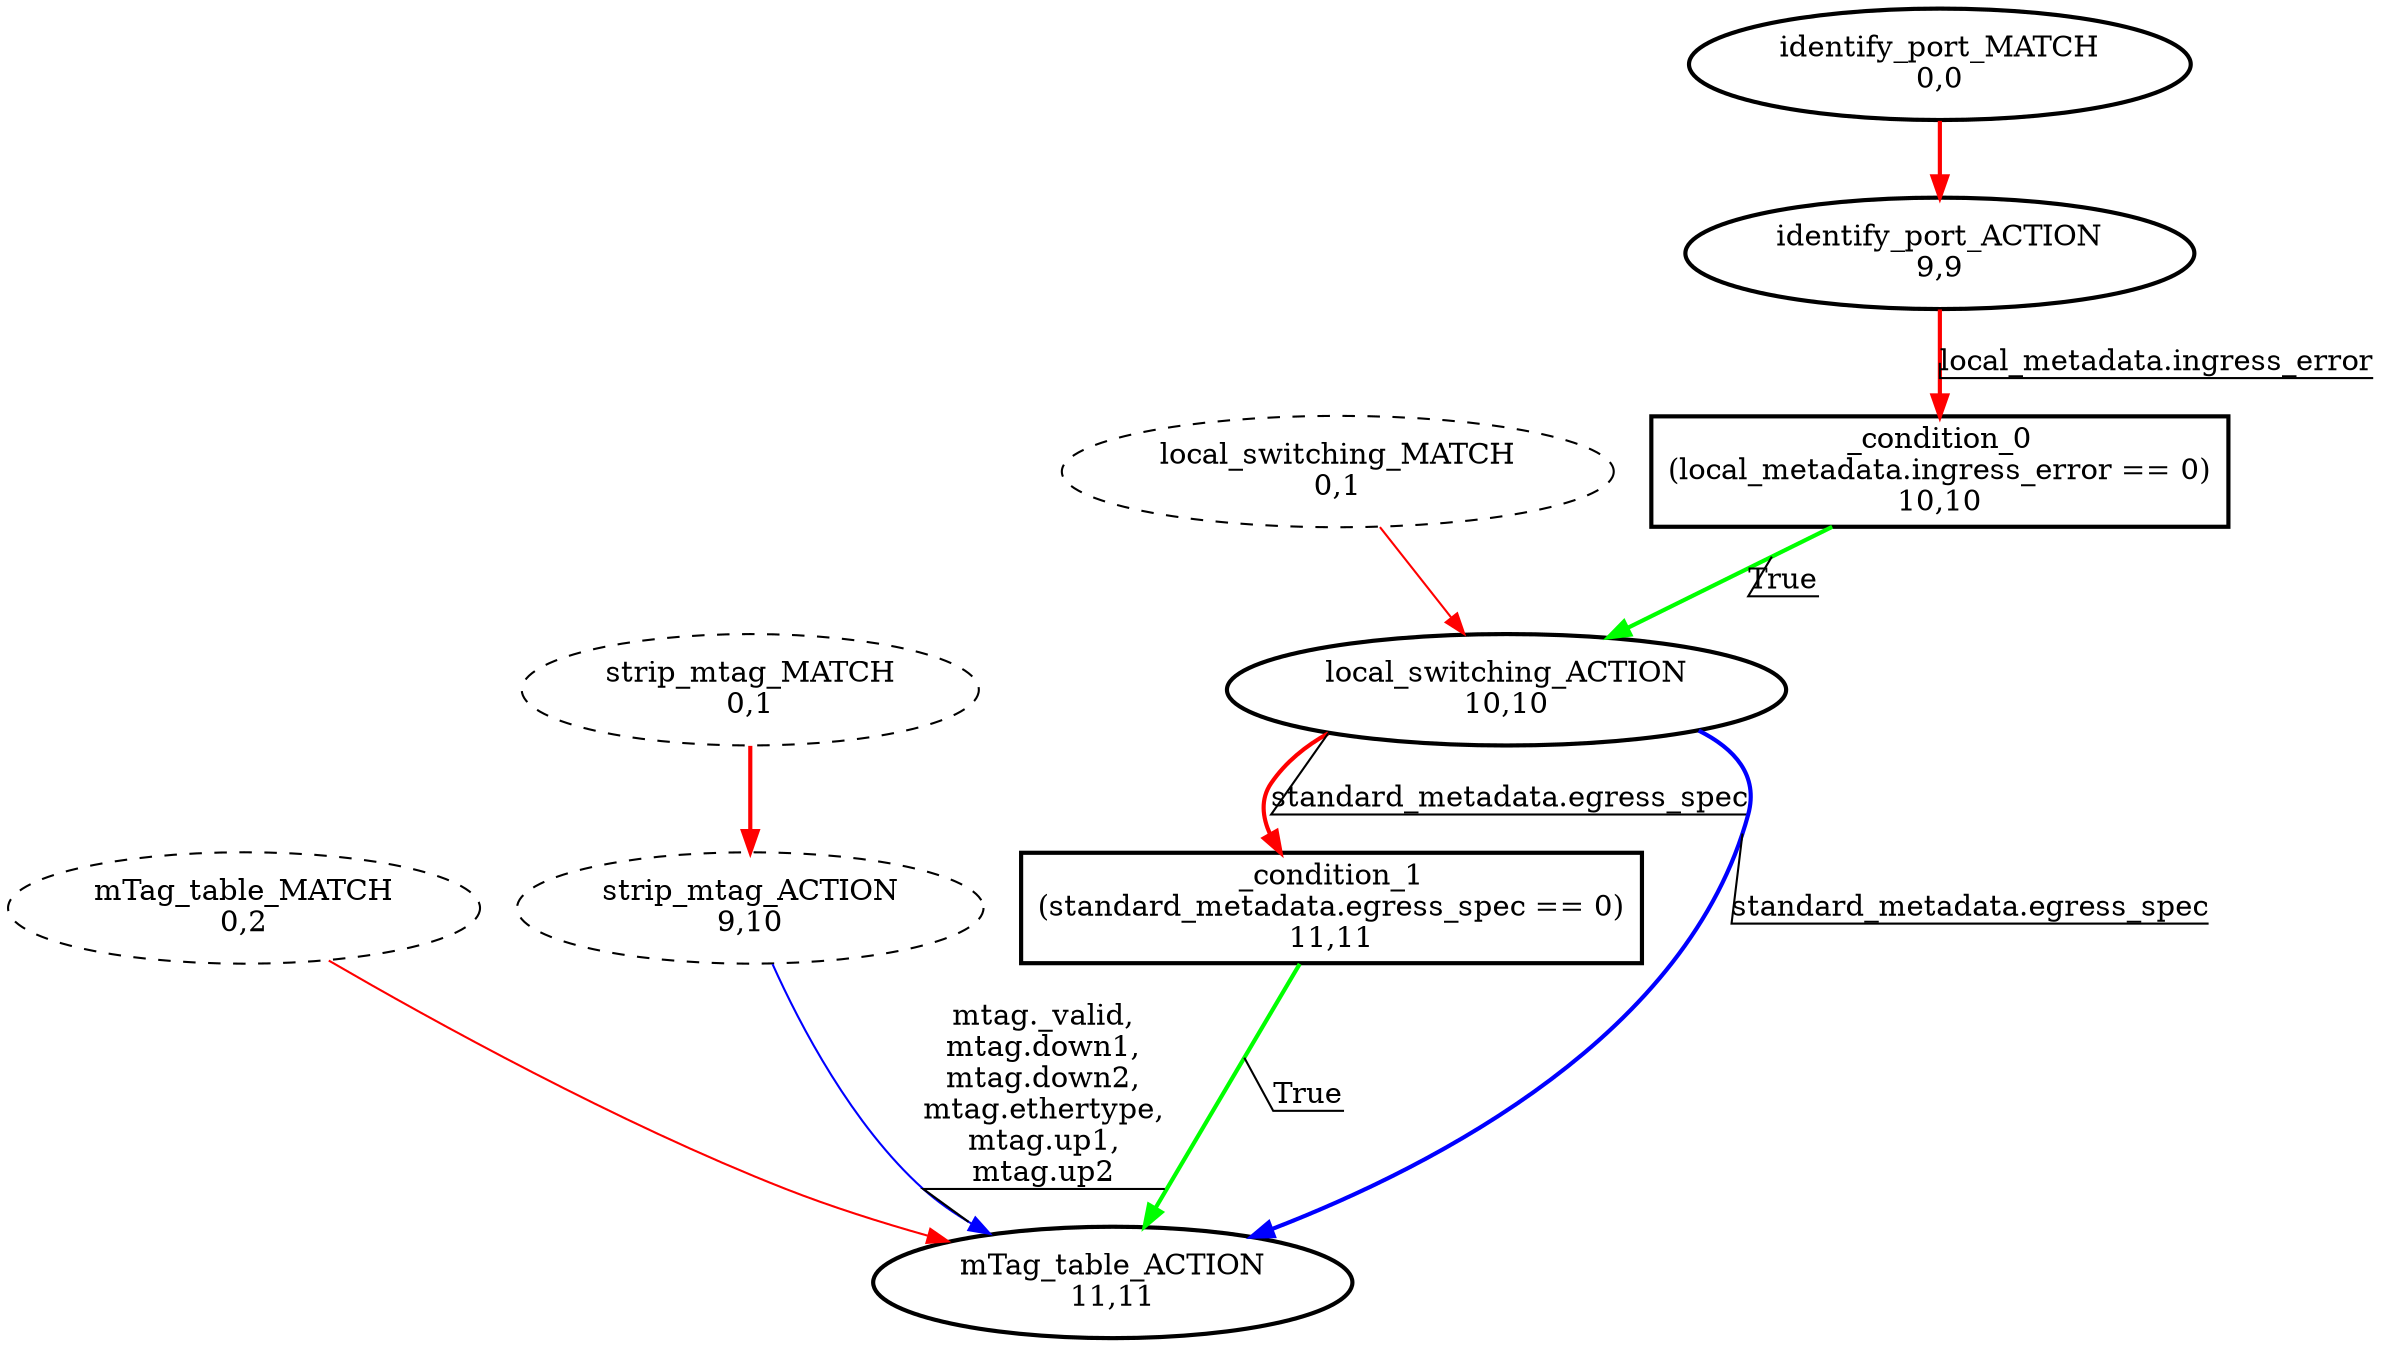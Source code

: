 digraph ingress {
_condition_0 [ shape=box label="_condition_0\n(local_metadata.ingress_error == 0)\n10,10" style=bold];
_condition_1 [ shape=box label="_condition_1\n(standard_metadata.egress_spec == 0)\n11,11" style=bold];
identify_port_ACTION [ label="identify_port_ACTION\n9,9" style=bold];
identify_port_MATCH [ label="identify_port_MATCH\n0,0" style=bold];
local_switching_ACTION [ label="local_switching_ACTION\n10,10" style=bold];
local_switching_MATCH [ label="local_switching_MATCH\n0,1" style=dashed];
mTag_table_ACTION [ label="mTag_table_ACTION\n11,11" style=bold];
mTag_table_MATCH [ label="mTag_table_MATCH\n0,2" style=dashed];
strip_mtag_ACTION [ label="strip_mtag_ACTION\n9,10" style=dashed];
strip_mtag_MATCH [ label="strip_mtag_MATCH\n0,1" style=dashed];
_condition_0 -> local_switching_ACTION [color=green label="True" decorate=true  style=bold];
_condition_1 -> mTag_table_ACTION [color=green label="True" decorate=true  style=bold];
identify_port_ACTION -> _condition_0 [color=red label="local_metadata.ingress_error" decorate=true  style=bold];
identify_port_MATCH -> identify_port_ACTION [color=red  style=bold];
local_switching_ACTION -> _condition_1 [color=red label="standard_metadata.egress_spec" decorate=true  style=bold];
local_switching_ACTION -> mTag_table_ACTION [color=blue label="standard_metadata.egress_spec" decorate=true  style=bold];
local_switching_MATCH -> local_switching_ACTION [color=red ];
mTag_table_MATCH -> mTag_table_ACTION [color=red ];
strip_mtag_ACTION -> mTag_table_ACTION [color=blue label="mtag._valid,
mtag.down1,
mtag.down2,
mtag.ethertype,
mtag.up1,
mtag.up2" decorate=true ];
strip_mtag_MATCH -> strip_mtag_ACTION [color=red  style=bold];
}
